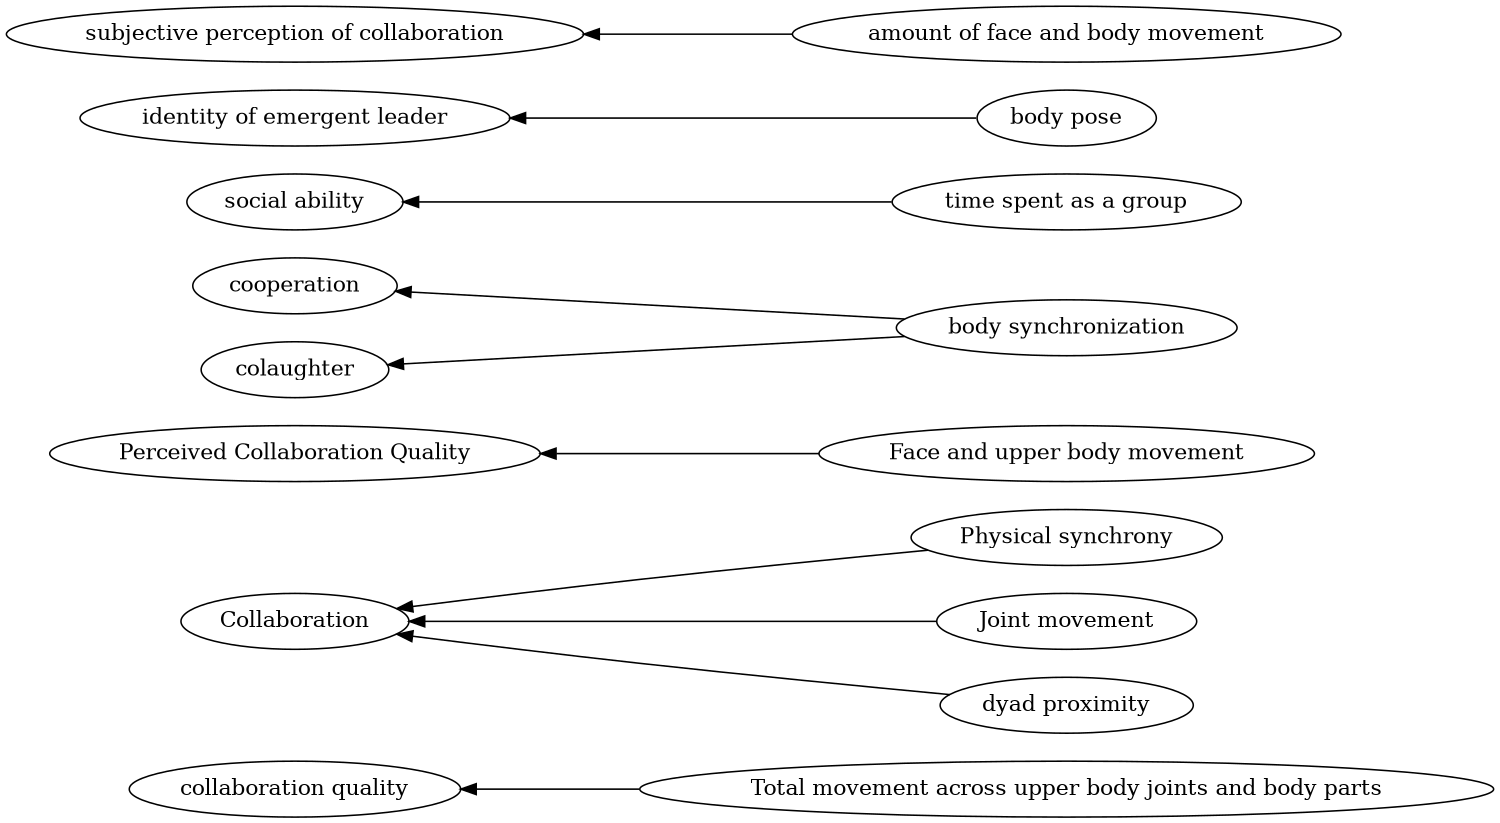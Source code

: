 digraph Test {
	rankdir=RL
	size="10,10"
	overlap=false
	splines=true
	{rank=same; "Total movement across upper body joints and body parts" "Physical synchrony" "Joint movement" "Face and upper body movement" "body synchronization" "time spent as a group" "dyad proximity" "body pose" "amount of face and body movement";}
	{rank=same; "identity of emergent leader" "cooperation" "subjective perception of collaboration" "social ability" "colaughter" "collaboration quality" "Perceived Collaboration Quality" "Collaboration";}
	"Face and upper body movement" [href="https://scholar.google.com/scholar?hl=en&q=Modeling%20Team-level%20Multimodal%20Dynamics%20during%20Multiparty%20Collaboration"]
	"Face and upper body movement" -> "Perceived Collaboration Quality"
	"body pose" [href="https://scholar.google.com/scholar?hl=en&q=Real-time%20mutual%20gaze%20perception"]
	"body pose" -> "identity of emergent leader"
	"amount of face and body movement" [href="https://scholar.google.com/scholar?hl=en&q=Focused%20or%20Stuck%20Together:%20Multimodal%20Patterns%20Reveal%20Triads’%20Performance%20in%20Collaborative%20Problem%20Solving"]
	"amount of face and body movement" -> "subjective perception of collaboration"
	"time spent as a group" [href="https://scholar.google.com/scholar?hl=en&q=Using%20Motion%20Sensors%20to%20Understand%20Collaborative%20Interactions%20in%20Digital%20Fabrication%20Labs"]
	"time spent as a group" -> "social ability"
	"body synchronization" [href="https://scholar.google.com/scholar?hl=en&q=Body%20synchrony%20in%20triadic%20interaction"]
	"body synchronization" -> cooperation
	"body synchronization" [href="https://scholar.google.com/scholar?hl=en&q=Body%20synchrony%20in%20triadic%20interaction"]
	"body synchronization" -> colaughter
	"Physical synchrony" [href="https://scholar.google.com/scholar?hl=en&q=Predicting%20the%20Quality%20of%20Collaborative%20Problem%20Solving%20Through%20Linguistic%20Analysis%20of%20Discourse"]
	"Physical synchrony" -> Collaboration
	"Total movement across upper body joints and body parts" [href="https://scholar.google.com/scholar?hl=en&q=Toward%20Using%20Multi-Modal%20Learning%20Analytics%20to%20Support%20and%20Measure%20Collaboration%20in%20Co-Located%20Dyads"]
	"Total movement across upper body joints and body parts" -> "collaboration quality"
	"Joint movement" [href="https://scholar.google.com/scholar?hl=en&q=Exploring%20Collaboration%20Using%20Motion%20Sensors%20and%20Multi-Modal%20Learning%20Analytics"]
	"Joint movement" -> Collaboration
	"dyad proximity" [href="https://scholar.google.com/scholar?hl=en&q=Exploring%20Collaboration%20Using%20Motion%20Sensors%20and%20Multi-Modal%20Learning%20Analytics"]
	"dyad proximity" -> Collaboration
}
